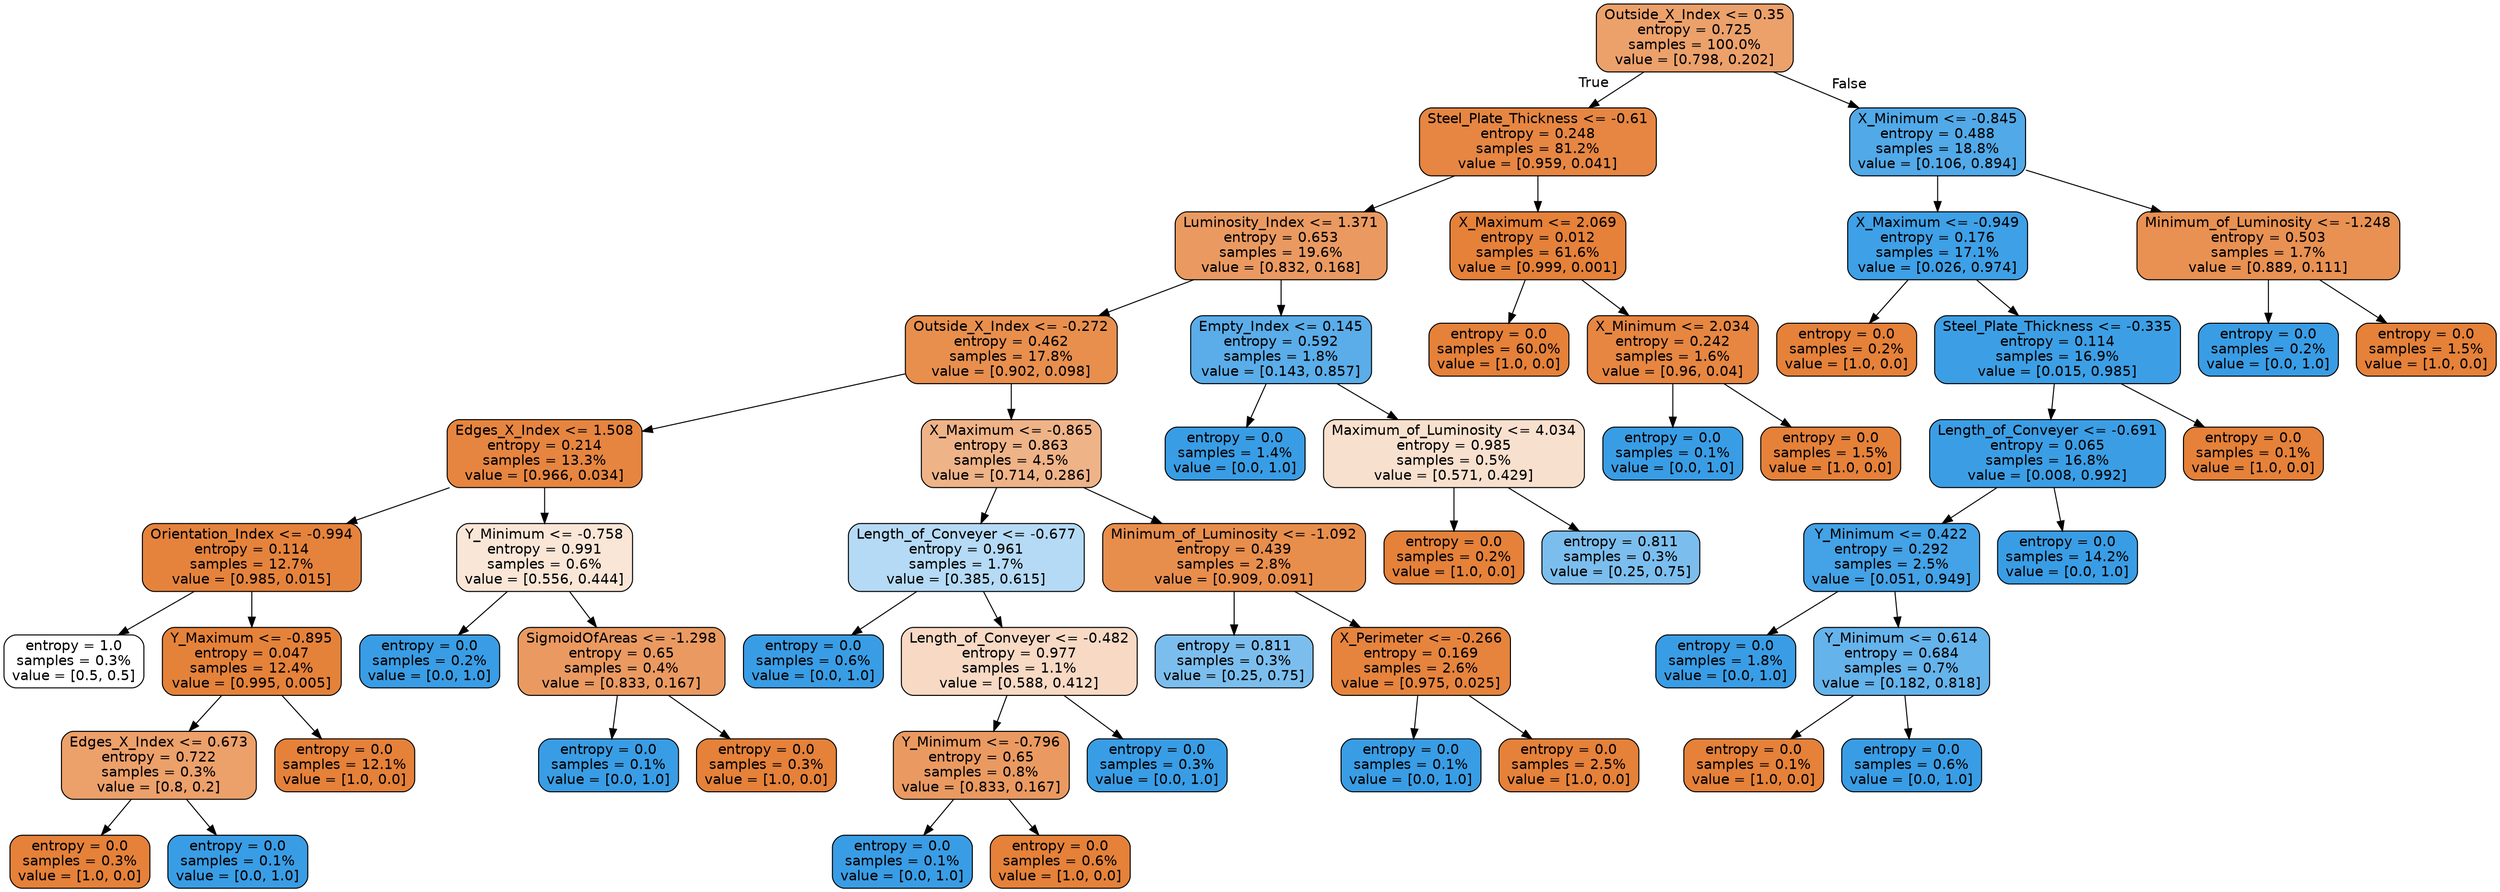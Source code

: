digraph Tree {
node [shape=box, style="filled, rounded", color="black", fontname=helvetica] ;
edge [fontname=helvetica] ;
0 [label="Outside_X_Index <= 0.35\nentropy = 0.725\nsamples = 100.0%\nvalue = [0.798, 0.202]", fillcolor="#eca16b"] ;
1 [label="Steel_Plate_Thickness <= -0.61\nentropy = 0.248\nsamples = 81.2%\nvalue = [0.959, 0.041]", fillcolor="#e68642"] ;
0 -> 1 [labeldistance=2.5, labelangle=45, headlabel="True"] ;
2 [label="Luminosity_Index <= 1.371\nentropy = 0.653\nsamples = 19.6%\nvalue = [0.832, 0.168]", fillcolor="#ea9a61"] ;
1 -> 2 ;
3 [label="Outside_X_Index <= -0.272\nentropy = 0.462\nsamples = 17.8%\nvalue = [0.902, 0.098]", fillcolor="#e88f4e"] ;
2 -> 3 ;
4 [label="Edges_X_Index <= 1.508\nentropy = 0.214\nsamples = 13.3%\nvalue = [0.966, 0.034]", fillcolor="#e68540"] ;
3 -> 4 ;
5 [label="Orientation_Index <= -0.994\nentropy = 0.114\nsamples = 12.7%\nvalue = [0.985, 0.015]", fillcolor="#e5833c"] ;
4 -> 5 ;
6 [label="entropy = 1.0\nsamples = 0.3%\nvalue = [0.5, 0.5]", fillcolor="#ffffff"] ;
5 -> 6 ;
7 [label="Y_Maximum <= -0.895\nentropy = 0.047\nsamples = 12.4%\nvalue = [0.995, 0.005]", fillcolor="#e5823a"] ;
5 -> 7 ;
8 [label="Edges_X_Index <= 0.673\nentropy = 0.722\nsamples = 0.3%\nvalue = [0.8, 0.2]", fillcolor="#eca06a"] ;
7 -> 8 ;
9 [label="entropy = 0.0\nsamples = 0.3%\nvalue = [1.0, 0.0]", fillcolor="#e58139"] ;
8 -> 9 ;
10 [label="entropy = 0.0\nsamples = 0.1%\nvalue = [0.0, 1.0]", fillcolor="#399de5"] ;
8 -> 10 ;
11 [label="entropy = 0.0\nsamples = 12.1%\nvalue = [1.0, 0.0]", fillcolor="#e58139"] ;
7 -> 11 ;
12 [label="Y_Minimum <= -0.758\nentropy = 0.991\nsamples = 0.6%\nvalue = [0.556, 0.444]", fillcolor="#fae6d7"] ;
4 -> 12 ;
13 [label="entropy = 0.0\nsamples = 0.2%\nvalue = [0.0, 1.0]", fillcolor="#399de5"] ;
12 -> 13 ;
14 [label="SigmoidOfAreas <= -1.298\nentropy = 0.65\nsamples = 0.4%\nvalue = [0.833, 0.167]", fillcolor="#ea9a61"] ;
12 -> 14 ;
15 [label="entropy = 0.0\nsamples = 0.1%\nvalue = [0.0, 1.0]", fillcolor="#399de5"] ;
14 -> 15 ;
16 [label="entropy = 0.0\nsamples = 0.3%\nvalue = [1.0, 0.0]", fillcolor="#e58139"] ;
14 -> 16 ;
17 [label="X_Maximum <= -0.865\nentropy = 0.863\nsamples = 4.5%\nvalue = [0.714, 0.286]", fillcolor="#efb388"] ;
3 -> 17 ;
18 [label="Length_of_Conveyer <= -0.677\nentropy = 0.961\nsamples = 1.7%\nvalue = [0.385, 0.615]", fillcolor="#b5daf5"] ;
17 -> 18 ;
19 [label="entropy = 0.0\nsamples = 0.6%\nvalue = [0.0, 1.0]", fillcolor="#399de5"] ;
18 -> 19 ;
20 [label="Length_of_Conveyer <= -0.482\nentropy = 0.977\nsamples = 1.1%\nvalue = [0.588, 0.412]", fillcolor="#f7d9c4"] ;
18 -> 20 ;
21 [label="Y_Minimum <= -0.796\nentropy = 0.65\nsamples = 0.8%\nvalue = [0.833, 0.167]", fillcolor="#ea9a61"] ;
20 -> 21 ;
22 [label="entropy = 0.0\nsamples = 0.1%\nvalue = [0.0, 1.0]", fillcolor="#399de5"] ;
21 -> 22 ;
23 [label="entropy = 0.0\nsamples = 0.6%\nvalue = [1.0, 0.0]", fillcolor="#e58139"] ;
21 -> 23 ;
24 [label="entropy = 0.0\nsamples = 0.3%\nvalue = [0.0, 1.0]", fillcolor="#399de5"] ;
20 -> 24 ;
25 [label="Minimum_of_Luminosity <= -1.092\nentropy = 0.439\nsamples = 2.8%\nvalue = [0.909, 0.091]", fillcolor="#e88e4d"] ;
17 -> 25 ;
26 [label="entropy = 0.811\nsamples = 0.3%\nvalue = [0.25, 0.75]", fillcolor="#7bbeee"] ;
25 -> 26 ;
27 [label="X_Perimeter <= -0.266\nentropy = 0.169\nsamples = 2.6%\nvalue = [0.975, 0.025]", fillcolor="#e6843e"] ;
25 -> 27 ;
28 [label="entropy = 0.0\nsamples = 0.1%\nvalue = [0.0, 1.0]", fillcolor="#399de5"] ;
27 -> 28 ;
29 [label="entropy = 0.0\nsamples = 2.5%\nvalue = [1.0, 0.0]", fillcolor="#e58139"] ;
27 -> 29 ;
30 [label="Empty_Index <= 0.145\nentropy = 0.592\nsamples = 1.8%\nvalue = [0.143, 0.857]", fillcolor="#5aade9"] ;
2 -> 30 ;
31 [label="entropy = 0.0\nsamples = 1.4%\nvalue = [0.0, 1.0]", fillcolor="#399de5"] ;
30 -> 31 ;
32 [label="Maximum_of_Luminosity <= 4.034\nentropy = 0.985\nsamples = 0.5%\nvalue = [0.571, 0.429]", fillcolor="#f8e0ce"] ;
30 -> 32 ;
33 [label="entropy = 0.0\nsamples = 0.2%\nvalue = [1.0, 0.0]", fillcolor="#e58139"] ;
32 -> 33 ;
34 [label="entropy = 0.811\nsamples = 0.3%\nvalue = [0.25, 0.75]", fillcolor="#7bbeee"] ;
32 -> 34 ;
35 [label="X_Maximum <= 2.069\nentropy = 0.012\nsamples = 61.6%\nvalue = [0.999, 0.001]", fillcolor="#e58139"] ;
1 -> 35 ;
36 [label="entropy = 0.0\nsamples = 60.0%\nvalue = [1.0, 0.0]", fillcolor="#e58139"] ;
35 -> 36 ;
37 [label="X_Minimum <= 2.034\nentropy = 0.242\nsamples = 1.6%\nvalue = [0.96, 0.04]", fillcolor="#e68641"] ;
35 -> 37 ;
38 [label="entropy = 0.0\nsamples = 0.1%\nvalue = [0.0, 1.0]", fillcolor="#399de5"] ;
37 -> 38 ;
39 [label="entropy = 0.0\nsamples = 1.5%\nvalue = [1.0, 0.0]", fillcolor="#e58139"] ;
37 -> 39 ;
40 [label="X_Minimum <= -0.845\nentropy = 0.488\nsamples = 18.8%\nvalue = [0.106, 0.894]", fillcolor="#51a9e8"] ;
0 -> 40 [labeldistance=2.5, labelangle=-45, headlabel="False"] ;
41 [label="X_Maximum <= -0.949\nentropy = 0.176\nsamples = 17.1%\nvalue = [0.026, 0.974]", fillcolor="#3ea0e6"] ;
40 -> 41 ;
42 [label="entropy = 0.0\nsamples = 0.2%\nvalue = [1.0, 0.0]", fillcolor="#e58139"] ;
41 -> 42 ;
43 [label="Steel_Plate_Thickness <= -0.335\nentropy = 0.114\nsamples = 16.9%\nvalue = [0.015, 0.985]", fillcolor="#3c9fe5"] ;
41 -> 43 ;
44 [label="Length_of_Conveyer <= -0.691\nentropy = 0.065\nsamples = 16.8%\nvalue = [0.008, 0.992]", fillcolor="#3b9ee5"] ;
43 -> 44 ;
45 [label="Y_Minimum <= 0.422\nentropy = 0.292\nsamples = 2.5%\nvalue = [0.051, 0.949]", fillcolor="#44a2e6"] ;
44 -> 45 ;
46 [label="entropy = 0.0\nsamples = 1.8%\nvalue = [0.0, 1.0]", fillcolor="#399de5"] ;
45 -> 46 ;
47 [label="Y_Minimum <= 0.614\nentropy = 0.684\nsamples = 0.7%\nvalue = [0.182, 0.818]", fillcolor="#65b3eb"] ;
45 -> 47 ;
48 [label="entropy = 0.0\nsamples = 0.1%\nvalue = [1.0, 0.0]", fillcolor="#e58139"] ;
47 -> 48 ;
49 [label="entropy = 0.0\nsamples = 0.6%\nvalue = [0.0, 1.0]", fillcolor="#399de5"] ;
47 -> 49 ;
50 [label="entropy = 0.0\nsamples = 14.2%\nvalue = [0.0, 1.0]", fillcolor="#399de5"] ;
44 -> 50 ;
51 [label="entropy = 0.0\nsamples = 0.1%\nvalue = [1.0, 0.0]", fillcolor="#e58139"] ;
43 -> 51 ;
52 [label="Minimum_of_Luminosity <= -1.248\nentropy = 0.503\nsamples = 1.7%\nvalue = [0.889, 0.111]", fillcolor="#e89152"] ;
40 -> 52 ;
53 [label="entropy = 0.0\nsamples = 0.2%\nvalue = [0.0, 1.0]", fillcolor="#399de5"] ;
52 -> 53 ;
54 [label="entropy = 0.0\nsamples = 1.5%\nvalue = [1.0, 0.0]", fillcolor="#e58139"] ;
52 -> 54 ;
}